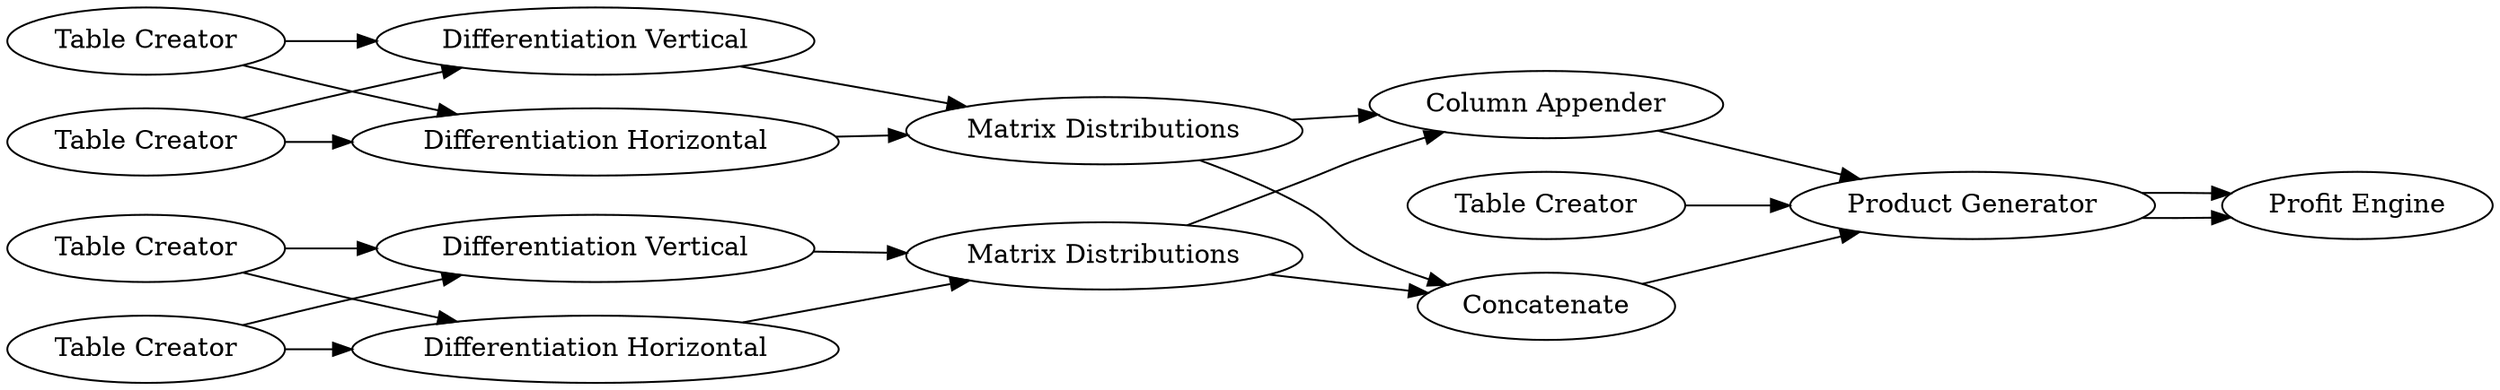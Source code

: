 digraph {
	1 [label="Table Creator"]
	2 [label="Differentiation Vertical"]
	3 [label="Table Creator"]
	4 [label="Differentiation Horizontal"]
	5 [label="Differentiation Vertical"]
	6 [label="Table Creator"]
	7 [label="Differentiation Horizontal"]
	8 [label="Table Creator"]
	9 [label="Product Generator"]
	10 [label="Matrix Distributions"]
	11 [label="Matrix Distributions"]
	12 [label=Concatenate]
	14 [label="Table Creator"]
	15 [label="Profit Engine"]
	16 [label="Column Appender"]
	1 -> 2
	1 -> 4
	2 -> 10
	3 -> 2
	3 -> 4
	4 -> 10
	5 -> 11
	6 -> 7
	6 -> 5
	7 -> 11
	8 -> 5
	8 -> 7
	9 -> 15
	9 -> 15
	10 -> 12
	10 -> 16
	11 -> 12
	11 -> 16
	12 -> 9
	14 -> 9
	16 -> 9
	rankdir=LR
}
